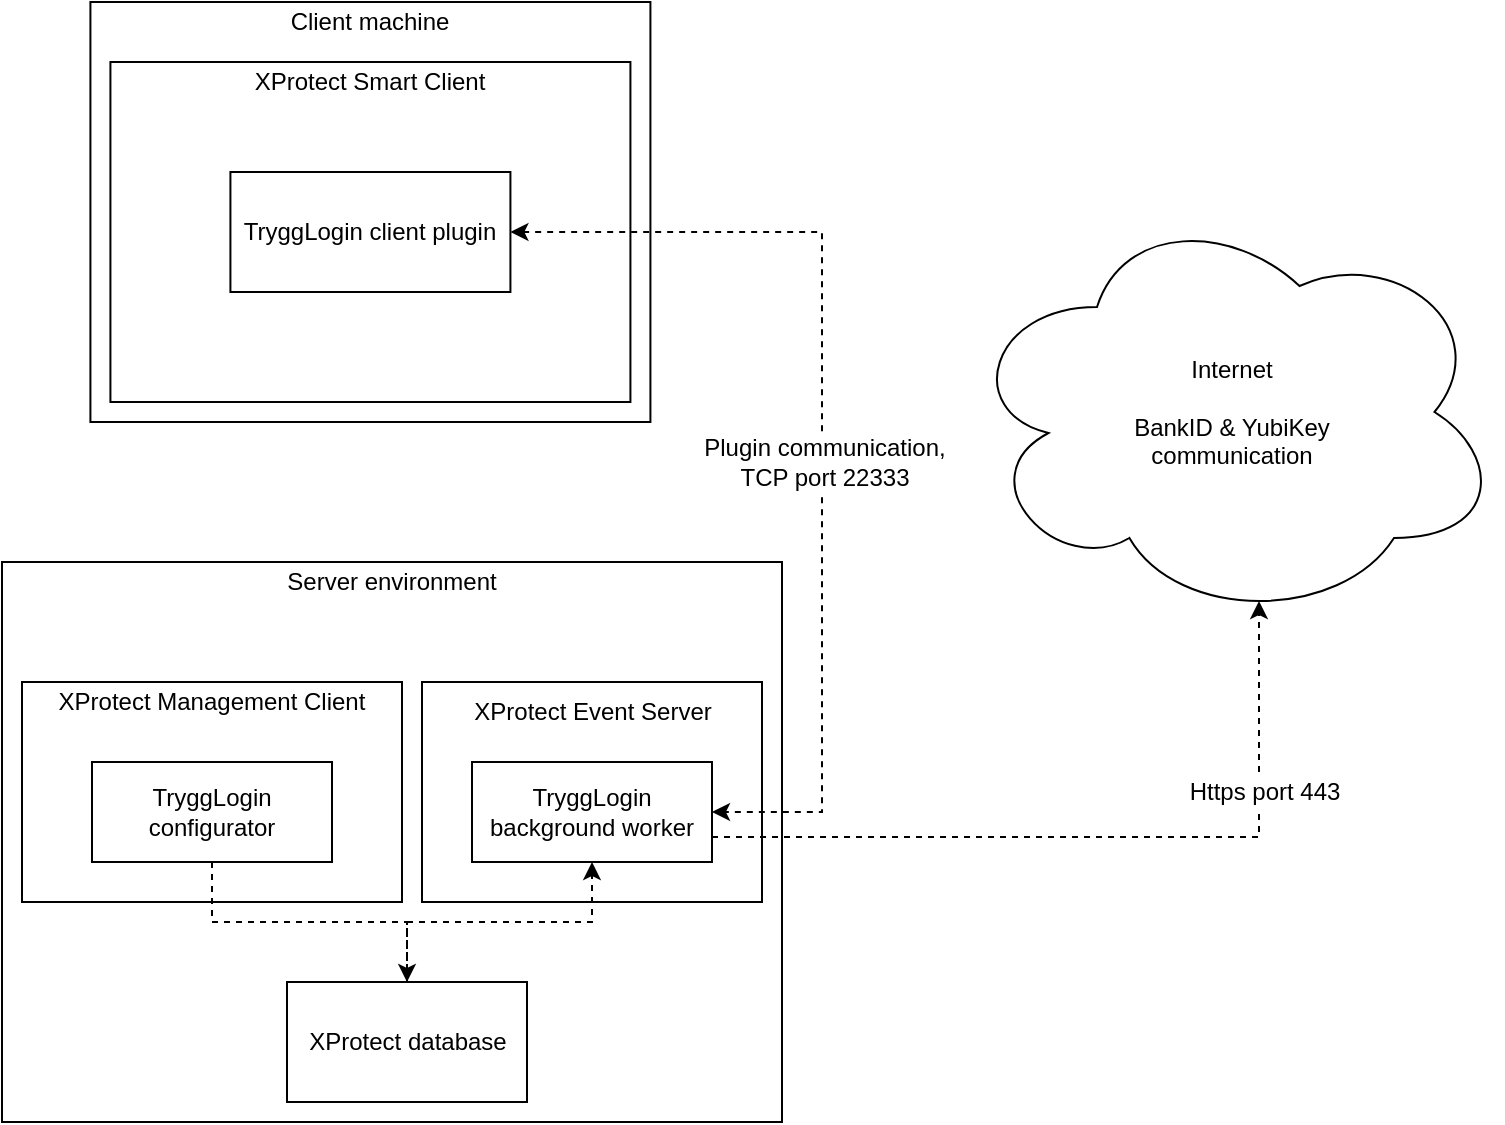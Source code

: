 <mxfile version="12.5.3" type="device"><diagram id="joXr0t4TM-Hd5pErEw2L" name="Page-1"><mxGraphModel dx="2062" dy="1192" grid="1" gridSize="10" guides="1" tooltips="1" connect="1" arrows="1" fold="1" page="1" pageScale="1" pageWidth="1169" pageHeight="827" math="0" shadow="0"><root><mxCell id="0"/><mxCell id="1" parent="0"/><mxCell id="38FhhBb50Bi9aKeUrd0L-19" value="" style="group" vertex="1" connectable="0" parent="1"><mxGeometry x="209" y="413" width="390" height="280" as="geometry"/></mxCell><mxCell id="38FhhBb50Bi9aKeUrd0L-11" value="" style="group" vertex="1" connectable="0" parent="38FhhBb50Bi9aKeUrd0L-19"><mxGeometry width="390" height="280" as="geometry"/></mxCell><mxCell id="38FhhBb50Bi9aKeUrd0L-6" value="" style="rounded=0;whiteSpace=wrap;html=1;" vertex="1" parent="38FhhBb50Bi9aKeUrd0L-11"><mxGeometry width="390" height="280" as="geometry"/></mxCell><mxCell id="38FhhBb50Bi9aKeUrd0L-7" value="Server environment" style="text;html=1;strokeColor=none;fillColor=none;align=center;verticalAlign=middle;whiteSpace=wrap;rounded=0;" vertex="1" parent="38FhhBb50Bi9aKeUrd0L-11"><mxGeometry x="130" width="130" height="20" as="geometry"/></mxCell><mxCell id="38FhhBb50Bi9aKeUrd0L-16" value="" style="rounded=0;whiteSpace=wrap;html=1;" vertex="1" parent="38FhhBb50Bi9aKeUrd0L-11"><mxGeometry x="10" y="60" width="190" height="110" as="geometry"/></mxCell><mxCell id="38FhhBb50Bi9aKeUrd0L-17" value="XProtect Management Client" style="text;html=1;strokeColor=none;fillColor=none;align=center;verticalAlign=middle;whiteSpace=wrap;rounded=0;" vertex="1" parent="38FhhBb50Bi9aKeUrd0L-11"><mxGeometry x="15" y="60" width="180" height="20" as="geometry"/></mxCell><mxCell id="38FhhBb50Bi9aKeUrd0L-21" style="edgeStyle=orthogonalEdgeStyle;rounded=0;orthogonalLoop=1;jettySize=auto;html=1;exitX=0.5;exitY=1;exitDx=0;exitDy=0;entryX=0.5;entryY=0;entryDx=0;entryDy=0;dashed=1;" edge="1" parent="38FhhBb50Bi9aKeUrd0L-11" source="38FhhBb50Bi9aKeUrd0L-18" target="38FhhBb50Bi9aKeUrd0L-20"><mxGeometry relative="1" as="geometry"/></mxCell><mxCell id="38FhhBb50Bi9aKeUrd0L-18" value="TryggLogin configurator" style="rounded=0;whiteSpace=wrap;html=1;" vertex="1" parent="38FhhBb50Bi9aKeUrd0L-11"><mxGeometry x="45" y="100" width="120" height="50" as="geometry"/></mxCell><mxCell id="38FhhBb50Bi9aKeUrd0L-20" value="XProtect database" style="rounded=0;whiteSpace=wrap;html=1;" vertex="1" parent="38FhhBb50Bi9aKeUrd0L-11"><mxGeometry x="142.5" y="210" width="120" height="60" as="geometry"/></mxCell><mxCell id="38FhhBb50Bi9aKeUrd0L-12" value="" style="group" vertex="1" connectable="0" parent="1"><mxGeometry x="253.21" y="133" width="280" height="210" as="geometry"/></mxCell><mxCell id="38FhhBb50Bi9aKeUrd0L-1" value="" style="rounded=0;whiteSpace=wrap;html=1;" vertex="1" parent="38FhhBb50Bi9aKeUrd0L-12"><mxGeometry width="280" height="210" as="geometry"/></mxCell><mxCell id="38FhhBb50Bi9aKeUrd0L-4" value="Client machine" style="text;html=1;strokeColor=none;fillColor=none;align=center;verticalAlign=middle;whiteSpace=wrap;rounded=0;" vertex="1" parent="38FhhBb50Bi9aKeUrd0L-12"><mxGeometry x="80" width="120" height="20" as="geometry"/></mxCell><mxCell id="38FhhBb50Bi9aKeUrd0L-10" value="" style="group" vertex="1" connectable="0" parent="1"><mxGeometry x="419" y="473" width="170" height="110" as="geometry"/></mxCell><mxCell id="38FhhBb50Bi9aKeUrd0L-8" value="" style="rounded=0;whiteSpace=wrap;html=1;" vertex="1" parent="38FhhBb50Bi9aKeUrd0L-10"><mxGeometry width="170" height="110" as="geometry"/></mxCell><mxCell id="38FhhBb50Bi9aKeUrd0L-9" value="XProtect Event Server" style="text;html=1;strokeColor=none;fillColor=none;align=center;verticalAlign=middle;whiteSpace=wrap;rounded=0;" vertex="1" parent="38FhhBb50Bi9aKeUrd0L-10"><mxGeometry x="17.5" y="5" width="135" height="20" as="geometry"/></mxCell><mxCell id="38FhhBb50Bi9aKeUrd0L-23" value="TryggLogin background worker" style="rounded=0;whiteSpace=wrap;html=1;" vertex="1" parent="38FhhBb50Bi9aKeUrd0L-10"><mxGeometry x="25" y="40" width="120" height="50" as="geometry"/></mxCell><mxCell id="38FhhBb50Bi9aKeUrd0L-13" value="" style="group" vertex="1" connectable="0" parent="1"><mxGeometry x="263.21" y="163" width="260" height="170" as="geometry"/></mxCell><mxCell id="38FhhBb50Bi9aKeUrd0L-3" value="" style="rounded=0;whiteSpace=wrap;html=1;" vertex="1" parent="38FhhBb50Bi9aKeUrd0L-13"><mxGeometry width="260" height="170" as="geometry"/></mxCell><mxCell id="38FhhBb50Bi9aKeUrd0L-5" value="XProtect Smart Client" style="text;html=1;strokeColor=none;fillColor=none;align=center;verticalAlign=middle;whiteSpace=wrap;rounded=0;" vertex="1" parent="38FhhBb50Bi9aKeUrd0L-13"><mxGeometry x="60" width="140" height="20" as="geometry"/></mxCell><mxCell id="38FhhBb50Bi9aKeUrd0L-25" style="edgeStyle=orthogonalEdgeStyle;rounded=0;orthogonalLoop=1;jettySize=auto;html=1;exitX=1;exitY=0.5;exitDx=0;exitDy=0;entryX=1;entryY=0.5;entryDx=0;entryDy=0;dashed=1;startArrow=classic;startFill=1;" edge="1" parent="1" source="38FhhBb50Bi9aKeUrd0L-2" target="38FhhBb50Bi9aKeUrd0L-23"><mxGeometry relative="1" as="geometry"><Array as="points"><mxPoint x="619" y="248"/><mxPoint x="619" y="538"/></Array></mxGeometry></mxCell><mxCell id="38FhhBb50Bi9aKeUrd0L-26" value="Plugin communication, &lt;br&gt;TCP port 22333" style="text;html=1;align=center;verticalAlign=middle;resizable=0;points=[];labelBackgroundColor=#ffffff;" vertex="1" connectable="0" parent="38FhhBb50Bi9aKeUrd0L-25"><mxGeometry x="-0.681" y="-1" relative="1" as="geometry"><mxPoint x="76.14" y="113.76" as="offset"/></mxGeometry></mxCell><mxCell id="38FhhBb50Bi9aKeUrd0L-2" value="TryggLogin client plugin" style="rounded=0;whiteSpace=wrap;html=1;" vertex="1" parent="1"><mxGeometry x="323.21" y="218" width="140" height="60" as="geometry"/></mxCell><mxCell id="38FhhBb50Bi9aKeUrd0L-24" style="edgeStyle=orthogonalEdgeStyle;rounded=0;orthogonalLoop=1;jettySize=auto;html=1;exitX=0.5;exitY=0;exitDx=0;exitDy=0;entryX=0.5;entryY=1;entryDx=0;entryDy=0;dashed=1;" edge="1" parent="1" source="38FhhBb50Bi9aKeUrd0L-20" target="38FhhBb50Bi9aKeUrd0L-23"><mxGeometry relative="1" as="geometry"/></mxCell><mxCell id="38FhhBb50Bi9aKeUrd0L-27" value="Internet&lt;br&gt;&lt;br&gt;BankID &amp;amp; YubiKey&lt;br&gt;communication" style="ellipse;shape=cloud;whiteSpace=wrap;html=1;" vertex="1" parent="1"><mxGeometry x="689" y="233" width="270" height="210" as="geometry"/></mxCell><mxCell id="38FhhBb50Bi9aKeUrd0L-28" style="edgeStyle=orthogonalEdgeStyle;rounded=0;orthogonalLoop=1;jettySize=auto;html=1;exitX=1;exitY=0.75;exitDx=0;exitDy=0;entryX=0.55;entryY=0.95;entryDx=0;entryDy=0;entryPerimeter=0;dashed=1;startArrow=none;startFill=0;" edge="1" parent="1" source="38FhhBb50Bi9aKeUrd0L-23" target="38FhhBb50Bi9aKeUrd0L-27"><mxGeometry relative="1" as="geometry"/></mxCell><mxCell id="38FhhBb50Bi9aKeUrd0L-29" value="Https port 443" style="text;html=1;align=center;verticalAlign=middle;resizable=0;points=[];labelBackgroundColor=#ffffff;" vertex="1" connectable="0" parent="38FhhBb50Bi9aKeUrd0L-28"><mxGeometry x="0.059" y="-1" relative="1" as="geometry"><mxPoint x="68.1" y="-23.36" as="offset"/></mxGeometry></mxCell></root></mxGraphModel></diagram></mxfile>